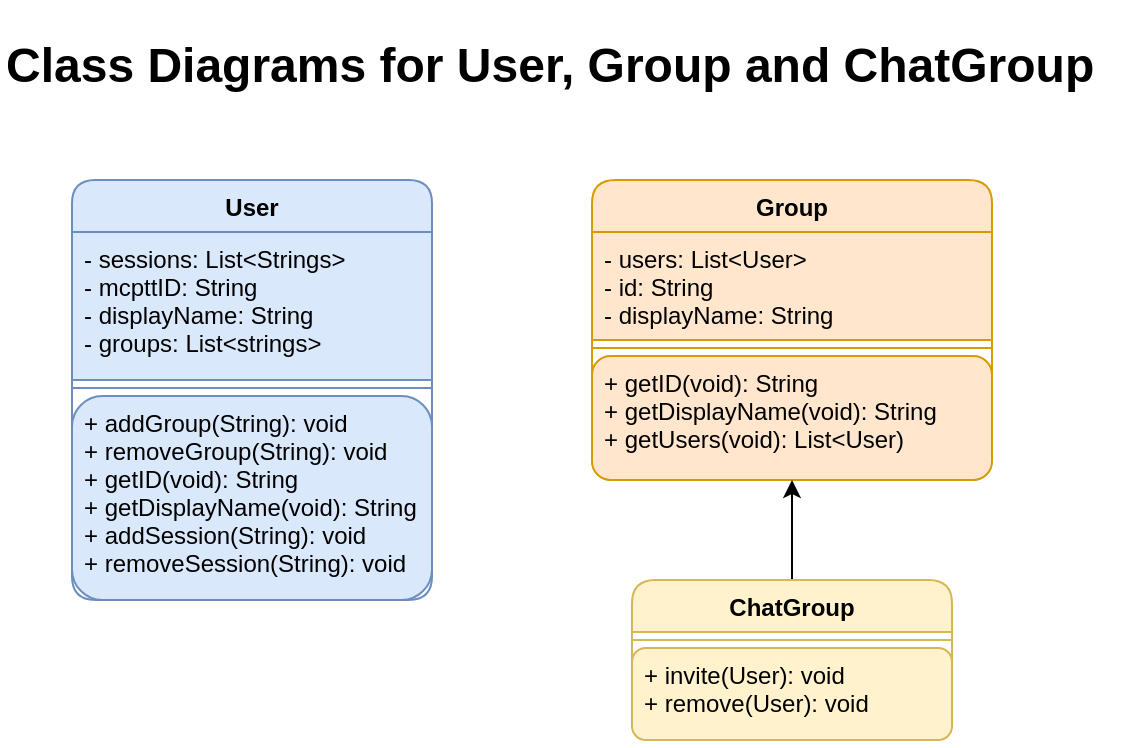 <mxfile version="12.1.7" type="device" pages="1"><diagram id="Y1Isnrw2kM1rAXTXMv9C" name="Page-1"><mxGraphModel dx="1707" dy="973" grid="1" gridSize="10" guides="1" tooltips="1" connect="1" arrows="1" fold="1" page="1" pageScale="1" pageWidth="850" pageHeight="1100" math="0" shadow="0"><root><mxCell id="0"/><mxCell id="1" parent="0"/><mxCell id="Bp2N1zra1ztfOe4ohTMX-1" value="User" style="swimlane;fontStyle=1;align=center;verticalAlign=top;childLayout=stackLayout;horizontal=1;startSize=26;horizontalStack=0;resizeParent=1;resizeParentMax=0;resizeLast=0;collapsible=1;marginBottom=0;fillColor=#dae8fc;strokeColor=#6c8ebf;rounded=1;swimlaneLine=1;" vertex="1" parent="1"><mxGeometry x="180" y="160" width="180" height="210" as="geometry"/></mxCell><mxCell id="Bp2N1zra1ztfOe4ohTMX-2" value="- sessions: List&lt;Strings&gt;&#10;- mcpttID: String&#10;- displayName: String&#10;- groups: List&lt;strings&gt;&#10;" style="text;strokeColor=#6c8ebf;fillColor=#dae8fc;align=left;verticalAlign=top;spacingLeft=4;spacingRight=4;overflow=hidden;rotatable=0;points=[[0,0.5],[1,0.5]];portConstraint=eastwest;" vertex="1" parent="Bp2N1zra1ztfOe4ohTMX-1"><mxGeometry y="26" width="180" height="74" as="geometry"/></mxCell><mxCell id="Bp2N1zra1ztfOe4ohTMX-3" value="" style="line;strokeWidth=1;fillColor=#dae8fc;align=left;verticalAlign=middle;spacingTop=-1;spacingLeft=3;spacingRight=3;rotatable=0;labelPosition=right;points=[];portConstraint=eastwest;strokeColor=#6c8ebf;" vertex="1" parent="Bp2N1zra1ztfOe4ohTMX-1"><mxGeometry y="100" width="180" height="8" as="geometry"/></mxCell><mxCell id="Bp2N1zra1ztfOe4ohTMX-4" value="+ addGroup(String): void&#10;+ removeGroup(String): void&#10;+ getID(void): String&#10;+ getDisplayName(void): String&#10;+ addSession(String): void&#10;+ removeSession(String): void" style="text;strokeColor=#6c8ebf;fillColor=#dae8fc;align=left;verticalAlign=top;spacingLeft=4;spacingRight=4;overflow=hidden;rotatable=0;points=[[0,0.5],[1,0.5]];portConstraint=eastwest;rounded=1;" vertex="1" parent="Bp2N1zra1ztfOe4ohTMX-1"><mxGeometry y="108" width="180" height="102" as="geometry"/></mxCell><mxCell id="Bp2N1zra1ztfOe4ohTMX-5" value="Group" style="swimlane;fontStyle=1;align=center;verticalAlign=top;childLayout=stackLayout;horizontal=1;startSize=26;horizontalStack=0;resizeParent=1;resizeParentMax=0;resizeLast=0;collapsible=1;marginBottom=0;rounded=1;fillColor=#ffe6cc;strokeColor=#d79b00;" vertex="1" parent="1"><mxGeometry x="440" y="160" width="200" height="150" as="geometry"/></mxCell><mxCell id="Bp2N1zra1ztfOe4ohTMX-6" value="- users: List&lt;User&gt;&#10;- id: String&#10;- displayName: String" style="text;strokeColor=#d79b00;fillColor=#ffe6cc;align=left;verticalAlign=top;spacingLeft=4;spacingRight=4;overflow=hidden;rotatable=0;points=[[0,0.5],[1,0.5]];portConstraint=eastwest;" vertex="1" parent="Bp2N1zra1ztfOe4ohTMX-5"><mxGeometry y="26" width="200" height="54" as="geometry"/></mxCell><mxCell id="Bp2N1zra1ztfOe4ohTMX-7" value="" style="line;strokeWidth=1;fillColor=#ffe6cc;align=left;verticalAlign=middle;spacingTop=-1;spacingLeft=3;spacingRight=3;rotatable=0;labelPosition=right;points=[];portConstraint=eastwest;strokeColor=#d79b00;" vertex="1" parent="Bp2N1zra1ztfOe4ohTMX-5"><mxGeometry y="80" width="200" height="8" as="geometry"/></mxCell><mxCell id="Bp2N1zra1ztfOe4ohTMX-8" value="+ getID(void): String&#10;+ getDisplayName(void): String&#10;+ getUsers(void): List&lt;User)" style="text;strokeColor=#d79b00;fillColor=#ffe6cc;align=left;verticalAlign=top;spacingLeft=4;spacingRight=4;overflow=hidden;rotatable=0;points=[[0,0.5],[1,0.5]];portConstraint=eastwest;rounded=1;" vertex="1" parent="Bp2N1zra1ztfOe4ohTMX-5"><mxGeometry y="88" width="200" height="62" as="geometry"/></mxCell><mxCell id="Bp2N1zra1ztfOe4ohTMX-13" style="edgeStyle=orthogonalEdgeStyle;rounded=0;orthogonalLoop=1;jettySize=auto;html=1;exitX=0.5;exitY=0;exitDx=0;exitDy=0;" edge="1" parent="1" source="Bp2N1zra1ztfOe4ohTMX-9" target="Bp2N1zra1ztfOe4ohTMX-5"><mxGeometry relative="1" as="geometry"/></mxCell><mxCell id="Bp2N1zra1ztfOe4ohTMX-9" value="ChatGroup" style="swimlane;fontStyle=1;align=center;verticalAlign=top;childLayout=stackLayout;horizontal=1;startSize=26;horizontalStack=0;resizeParent=1;resizeParentMax=0;resizeLast=0;collapsible=1;marginBottom=0;rounded=1;fillColor=#fff2cc;strokeColor=#d6b656;" vertex="1" parent="1"><mxGeometry x="460" y="360" width="160" height="80" as="geometry"/></mxCell><mxCell id="Bp2N1zra1ztfOe4ohTMX-11" value="" style="line;strokeWidth=1;fillColor=#fff2cc;align=left;verticalAlign=middle;spacingTop=-1;spacingLeft=3;spacingRight=3;rotatable=0;labelPosition=right;points=[];portConstraint=eastwest;strokeColor=#d6b656;" vertex="1" parent="Bp2N1zra1ztfOe4ohTMX-9"><mxGeometry y="26" width="160" height="8" as="geometry"/></mxCell><mxCell id="Bp2N1zra1ztfOe4ohTMX-12" value="+ invite(User): void&#10;+ remove(User): void" style="text;strokeColor=#d6b656;fillColor=#fff2cc;align=left;verticalAlign=top;spacingLeft=4;spacingRight=4;overflow=hidden;rotatable=0;points=[[0,0.5],[1,0.5]];portConstraint=eastwest;rounded=1;" vertex="1" parent="Bp2N1zra1ztfOe4ohTMX-9"><mxGeometry y="34" width="160" height="46" as="geometry"/></mxCell><mxCell id="Bp2N1zra1ztfOe4ohTMX-15" value="&lt;h1&gt;&lt;b&gt;Class Diagrams for User, Group and ChatGroup&lt;/b&gt;&lt;/h1&gt;" style="text;html=1;resizable=0;points=[];autosize=1;align=left;verticalAlign=top;spacingTop=-4;" vertex="1" parent="1"><mxGeometry x="144.5" y="70" width="560" height="50" as="geometry"/></mxCell></root></mxGraphModel></diagram></mxfile>